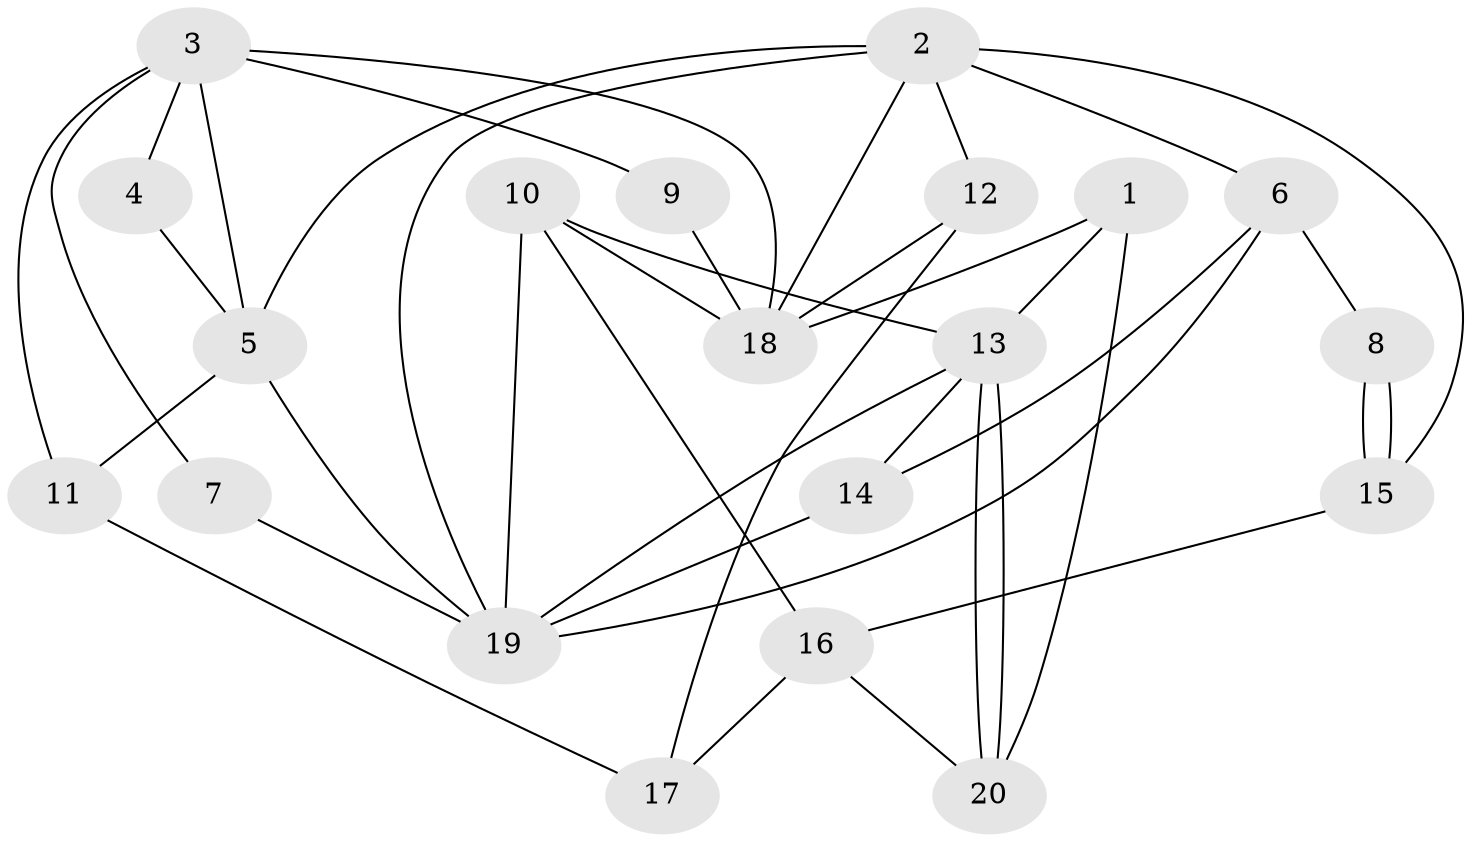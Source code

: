 // Generated by graph-tools (version 1.1) at 2025/46/02/15/25 05:46:28]
// undirected, 20 vertices, 40 edges
graph export_dot {
graph [start="1"]
  node [color=gray90,style=filled];
  1;
  2;
  3;
  4;
  5;
  6;
  7;
  8;
  9;
  10;
  11;
  12;
  13;
  14;
  15;
  16;
  17;
  18;
  19;
  20;
  1 -- 20;
  1 -- 13;
  1 -- 18;
  2 -- 19;
  2 -- 12;
  2 -- 5;
  2 -- 6;
  2 -- 15;
  2 -- 18;
  3 -- 18;
  3 -- 5;
  3 -- 4;
  3 -- 7;
  3 -- 9;
  3 -- 11;
  4 -- 5;
  5 -- 19;
  5 -- 11;
  6 -- 14;
  6 -- 8;
  6 -- 19;
  7 -- 19;
  8 -- 15;
  8 -- 15;
  9 -- 18;
  10 -- 18;
  10 -- 13;
  10 -- 16;
  10 -- 19;
  11 -- 17;
  12 -- 17;
  12 -- 18;
  13 -- 19;
  13 -- 20;
  13 -- 20;
  13 -- 14;
  14 -- 19;
  15 -- 16;
  16 -- 17;
  16 -- 20;
}
